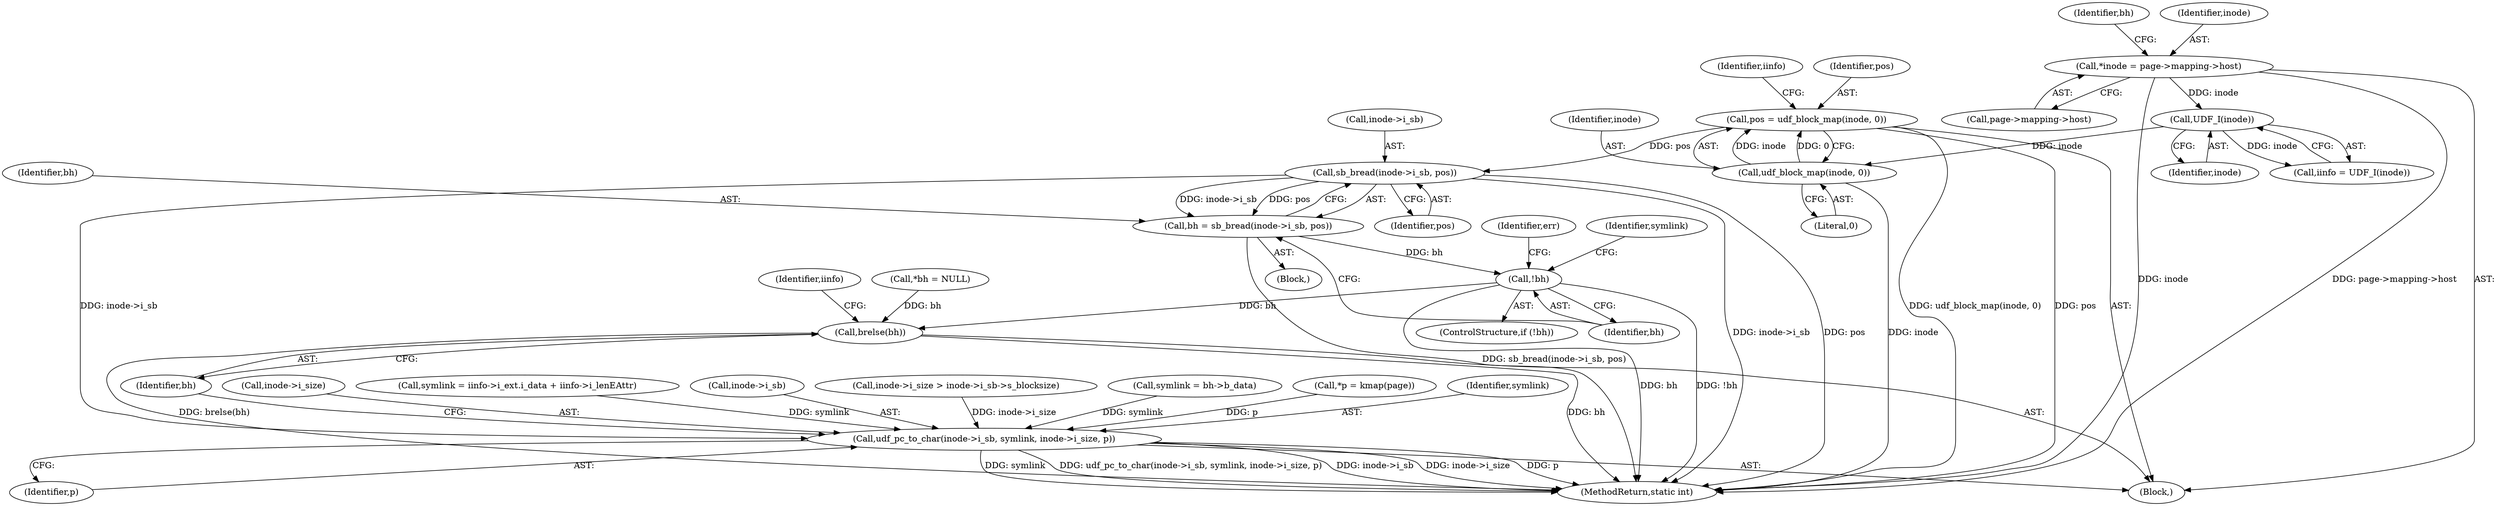 digraph "0_linux_a1d47b262952a45aae62bd49cfaf33dd76c11a2c@API" {
"1000178" [label="(Call,sb_bread(inode->i_sb, pos))"];
"1000146" [label="(Call,pos = udf_block_map(inode, 0))"];
"1000148" [label="(Call,udf_block_map(inode, 0))"];
"1000144" [label="(Call,UDF_I(inode))"];
"1000106" [label="(Call,*inode = page->mapping->host)"];
"1000176" [label="(Call,bh = sb_bread(inode->i_sb, pos))"];
"1000184" [label="(Call,!bh)"];
"1000206" [label="(Call,brelse(bh))"];
"1000197" [label="(Call,udf_pc_to_char(inode->i_sb, symlink, inode->i_size, p))"];
"1000197" [label="(Call,udf_pc_to_char(inode->i_sb, symlink, inode->i_size, p))"];
"1000104" [label="(Block,)"];
"1000149" [label="(Identifier,inode)"];
"1000183" [label="(ControlStructure,if (!bh))"];
"1000201" [label="(Identifier,symlink)"];
"1000202" [label="(Call,inode->i_size)"];
"1000193" [label="(Identifier,symlink)"];
"1000163" [label="(Call,symlink = iinfo->i_ext.i_data + iinfo->i_lenEAttr)"];
"1000182" [label="(Identifier,pos)"];
"1000236" [label="(MethodReturn,static int)"];
"1000176" [label="(Call,bh = sb_bread(inode->i_sb, pos))"];
"1000177" [label="(Identifier,bh)"];
"1000198" [label="(Call,inode->i_sb)"];
"1000146" [label="(Call,pos = udf_block_map(inode, 0))"];
"1000127" [label="(Call,inode->i_size > inode->i_sb->s_blocksize)"];
"1000150" [label="(Literal,0)"];
"1000179" [label="(Call,inode->i_sb)"];
"1000144" [label="(Call,UDF_I(inode))"];
"1000114" [label="(Call,*bh = NULL)"];
"1000145" [label="(Identifier,inode)"];
"1000154" [label="(Identifier,iinfo)"];
"1000106" [label="(Call,*inode = page->mapping->host)"];
"1000207" [label="(Identifier,bh)"];
"1000205" [label="(Identifier,p)"];
"1000188" [label="(Identifier,err)"];
"1000148" [label="(Call,udf_block_map(inode, 0))"];
"1000211" [label="(Identifier,iinfo)"];
"1000184" [label="(Call,!bh)"];
"1000192" [label="(Call,symlink = bh->b_data)"];
"1000147" [label="(Identifier,pos)"];
"1000178" [label="(Call,sb_bread(inode->i_sb, pos))"];
"1000142" [label="(Call,iinfo = UDF_I(inode))"];
"1000185" [label="(Identifier,bh)"];
"1000120" [label="(Call,*p = kmap(page))"];
"1000108" [label="(Call,page->mapping->host)"];
"1000206" [label="(Call,brelse(bh))"];
"1000115" [label="(Identifier,bh)"];
"1000175" [label="(Block,)"];
"1000107" [label="(Identifier,inode)"];
"1000178" -> "1000176"  [label="AST: "];
"1000178" -> "1000182"  [label="CFG: "];
"1000179" -> "1000178"  [label="AST: "];
"1000182" -> "1000178"  [label="AST: "];
"1000176" -> "1000178"  [label="CFG: "];
"1000178" -> "1000236"  [label="DDG: inode->i_sb"];
"1000178" -> "1000236"  [label="DDG: pos"];
"1000178" -> "1000176"  [label="DDG: inode->i_sb"];
"1000178" -> "1000176"  [label="DDG: pos"];
"1000146" -> "1000178"  [label="DDG: pos"];
"1000178" -> "1000197"  [label="DDG: inode->i_sb"];
"1000146" -> "1000104"  [label="AST: "];
"1000146" -> "1000148"  [label="CFG: "];
"1000147" -> "1000146"  [label="AST: "];
"1000148" -> "1000146"  [label="AST: "];
"1000154" -> "1000146"  [label="CFG: "];
"1000146" -> "1000236"  [label="DDG: udf_block_map(inode, 0)"];
"1000146" -> "1000236"  [label="DDG: pos"];
"1000148" -> "1000146"  [label="DDG: inode"];
"1000148" -> "1000146"  [label="DDG: 0"];
"1000148" -> "1000150"  [label="CFG: "];
"1000149" -> "1000148"  [label="AST: "];
"1000150" -> "1000148"  [label="AST: "];
"1000148" -> "1000236"  [label="DDG: inode"];
"1000144" -> "1000148"  [label="DDG: inode"];
"1000144" -> "1000142"  [label="AST: "];
"1000144" -> "1000145"  [label="CFG: "];
"1000145" -> "1000144"  [label="AST: "];
"1000142" -> "1000144"  [label="CFG: "];
"1000144" -> "1000142"  [label="DDG: inode"];
"1000106" -> "1000144"  [label="DDG: inode"];
"1000106" -> "1000104"  [label="AST: "];
"1000106" -> "1000108"  [label="CFG: "];
"1000107" -> "1000106"  [label="AST: "];
"1000108" -> "1000106"  [label="AST: "];
"1000115" -> "1000106"  [label="CFG: "];
"1000106" -> "1000236"  [label="DDG: page->mapping->host"];
"1000106" -> "1000236"  [label="DDG: inode"];
"1000176" -> "1000175"  [label="AST: "];
"1000177" -> "1000176"  [label="AST: "];
"1000185" -> "1000176"  [label="CFG: "];
"1000176" -> "1000236"  [label="DDG: sb_bread(inode->i_sb, pos)"];
"1000176" -> "1000184"  [label="DDG: bh"];
"1000184" -> "1000183"  [label="AST: "];
"1000184" -> "1000185"  [label="CFG: "];
"1000185" -> "1000184"  [label="AST: "];
"1000188" -> "1000184"  [label="CFG: "];
"1000193" -> "1000184"  [label="CFG: "];
"1000184" -> "1000236"  [label="DDG: bh"];
"1000184" -> "1000236"  [label="DDG: !bh"];
"1000184" -> "1000206"  [label="DDG: bh"];
"1000206" -> "1000104"  [label="AST: "];
"1000206" -> "1000207"  [label="CFG: "];
"1000207" -> "1000206"  [label="AST: "];
"1000211" -> "1000206"  [label="CFG: "];
"1000206" -> "1000236"  [label="DDG: brelse(bh)"];
"1000206" -> "1000236"  [label="DDG: bh"];
"1000114" -> "1000206"  [label="DDG: bh"];
"1000197" -> "1000104"  [label="AST: "];
"1000197" -> "1000205"  [label="CFG: "];
"1000198" -> "1000197"  [label="AST: "];
"1000201" -> "1000197"  [label="AST: "];
"1000202" -> "1000197"  [label="AST: "];
"1000205" -> "1000197"  [label="AST: "];
"1000207" -> "1000197"  [label="CFG: "];
"1000197" -> "1000236"  [label="DDG: p"];
"1000197" -> "1000236"  [label="DDG: symlink"];
"1000197" -> "1000236"  [label="DDG: udf_pc_to_char(inode->i_sb, symlink, inode->i_size, p)"];
"1000197" -> "1000236"  [label="DDG: inode->i_sb"];
"1000197" -> "1000236"  [label="DDG: inode->i_size"];
"1000163" -> "1000197"  [label="DDG: symlink"];
"1000192" -> "1000197"  [label="DDG: symlink"];
"1000127" -> "1000197"  [label="DDG: inode->i_size"];
"1000120" -> "1000197"  [label="DDG: p"];
}
